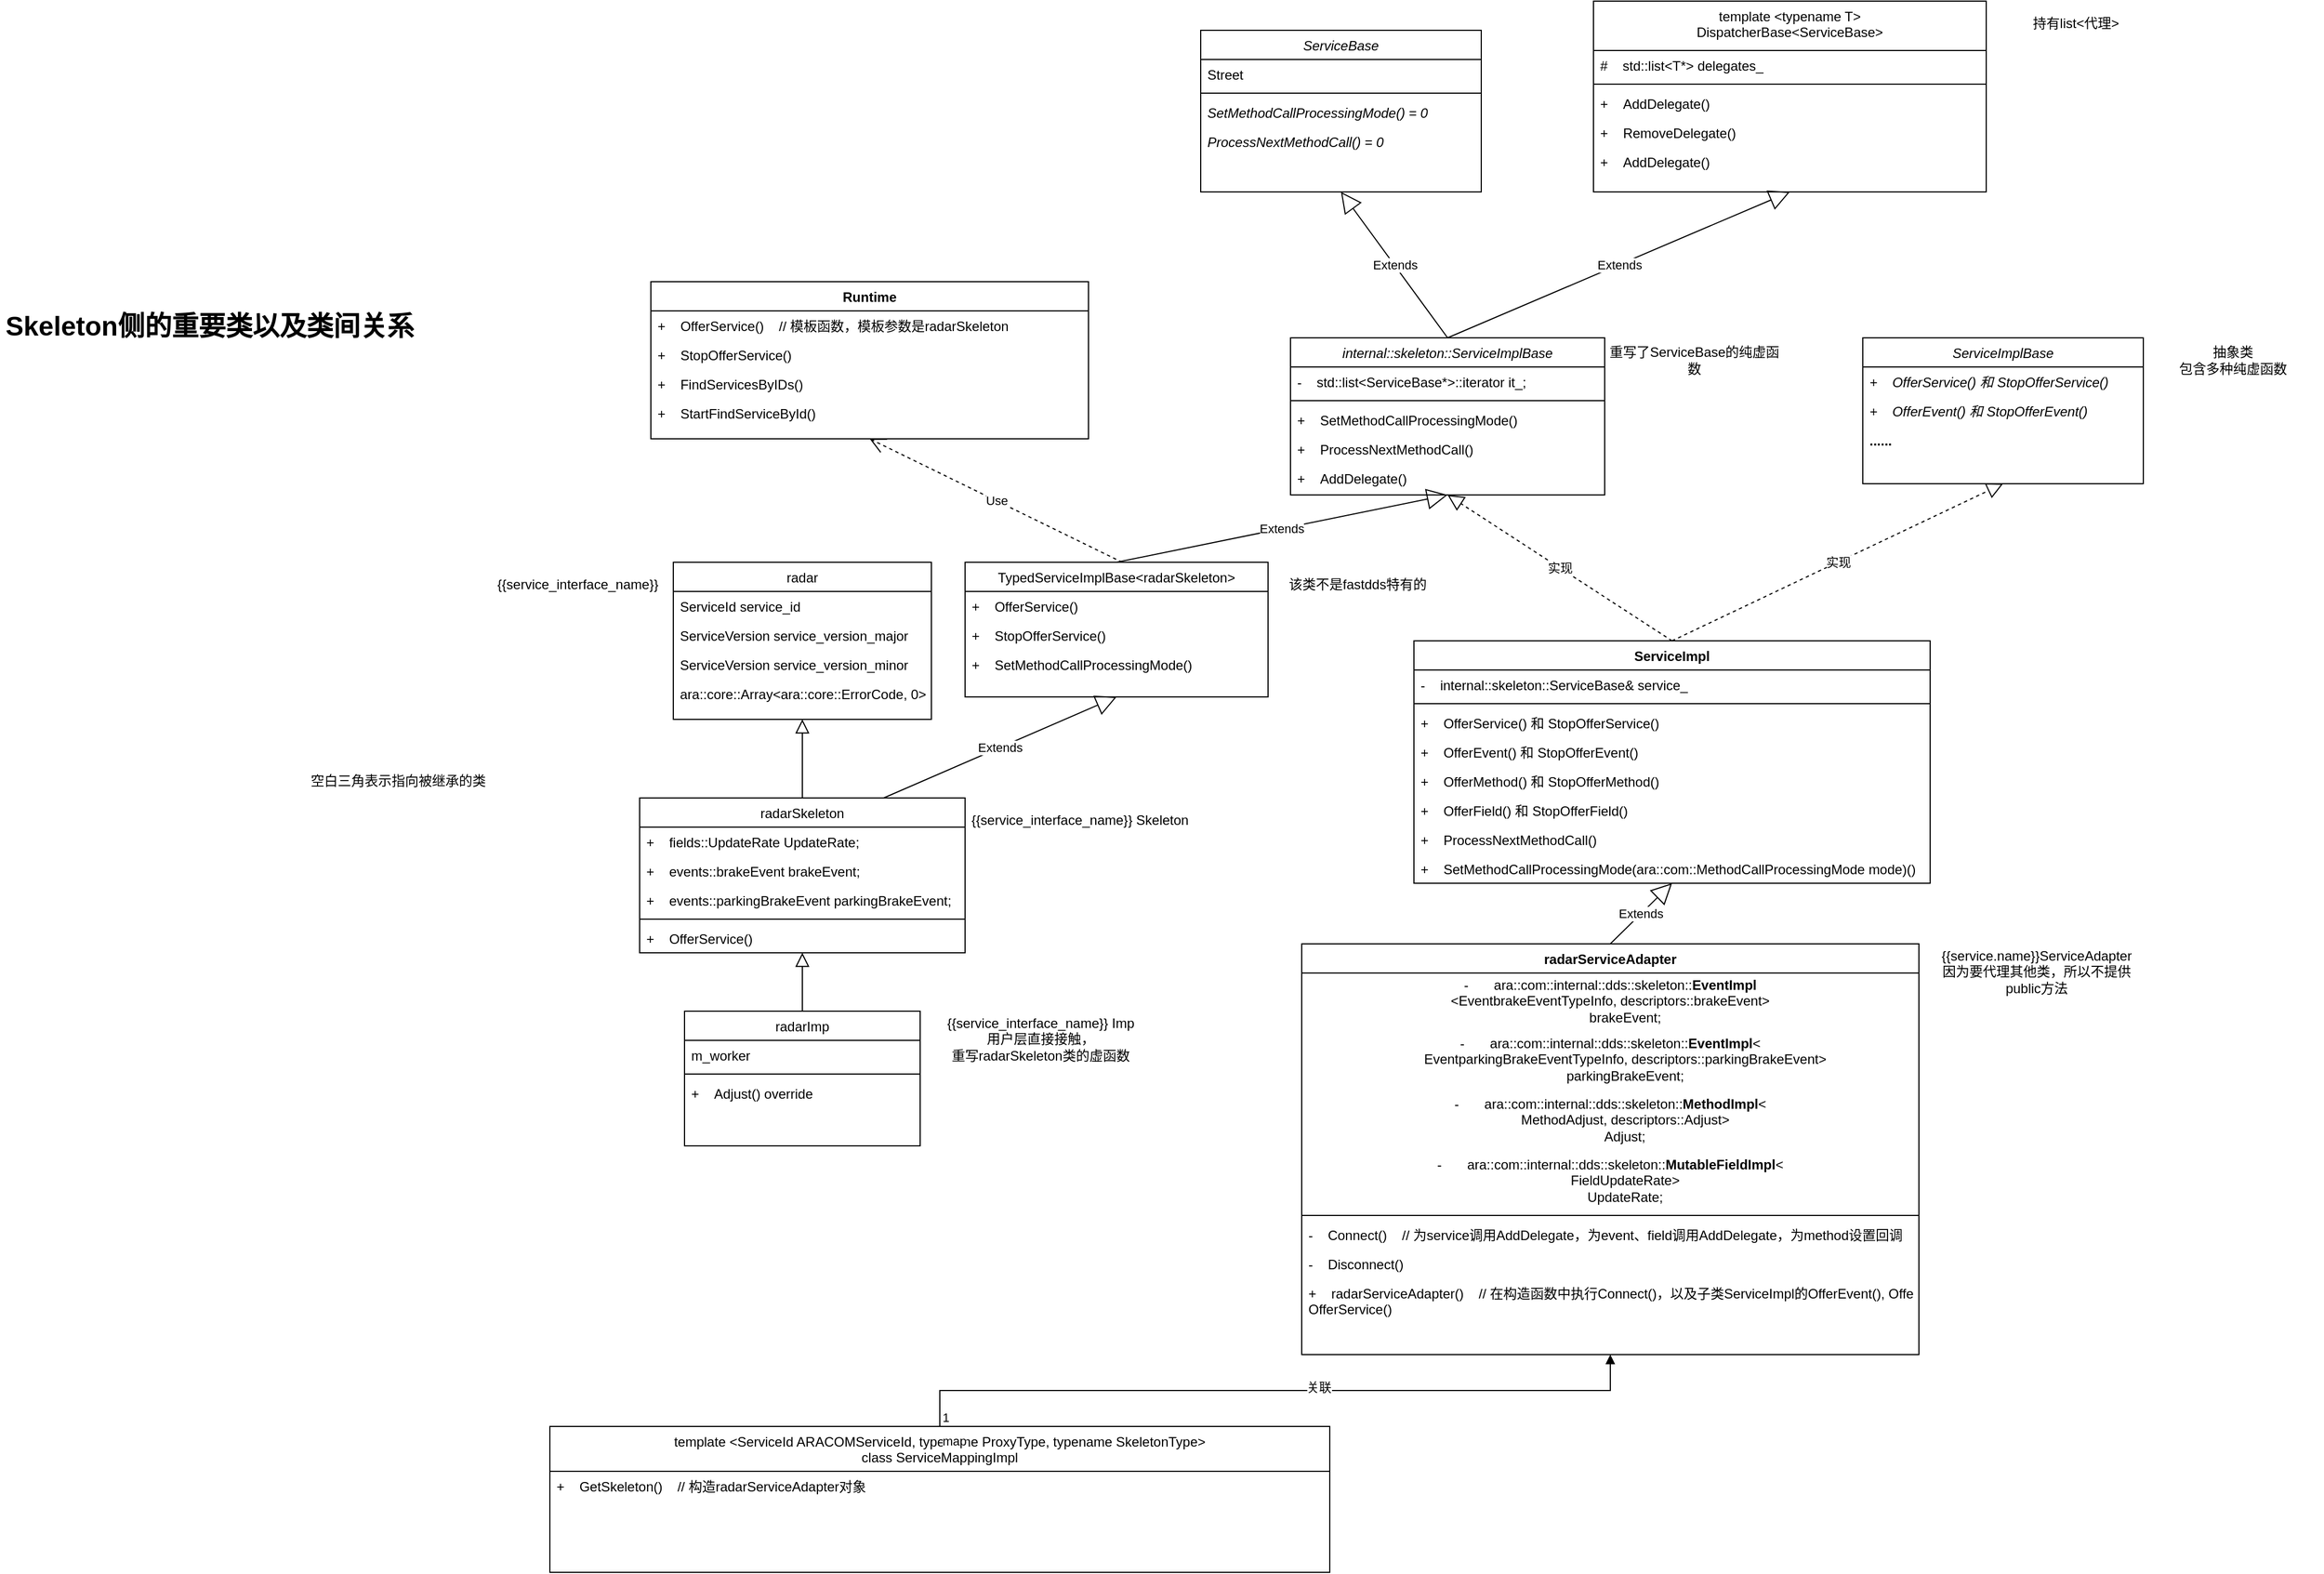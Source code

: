 <mxfile version="20.2.3" type="device" pages="2"><diagram id="C5RBs43oDa-KdzZeNtuy" name="skeleton"><mxGraphModel dx="1965" dy="1692" grid="1" gridSize="10" guides="1" tooltips="1" connect="1" arrows="1" fold="1" page="1" pageScale="1" pageWidth="827" pageHeight="1169" math="0" shadow="0"><root><mxCell id="WIyWlLk6GJQsqaUBKTNV-0"/><mxCell id="WIyWlLk6GJQsqaUBKTNV-1" parent="WIyWlLk6GJQsqaUBKTNV-0"/><mxCell id="zkfFHV4jXpPFQw0GAbJ--0" value="radar" style="swimlane;fontStyle=0;align=center;verticalAlign=top;childLayout=stackLayout;horizontal=1;startSize=26;horizontalStack=0;resizeParent=1;resizeLast=0;collapsible=1;marginBottom=0;rounded=0;shadow=0;strokeWidth=1;" parent="WIyWlLk6GJQsqaUBKTNV-1" vertex="1"><mxGeometry x="100" y="110" width="230" height="140" as="geometry"><mxRectangle x="220" y="120" width="160" height="26" as="alternateBounds"/></mxGeometry></mxCell><mxCell id="zkfFHV4jXpPFQw0GAbJ--1" value="ServiceId service_id" style="text;align=left;verticalAlign=top;spacingLeft=4;spacingRight=4;overflow=hidden;rotatable=0;points=[[0,0.5],[1,0.5]];portConstraint=eastwest;" parent="zkfFHV4jXpPFQw0GAbJ--0" vertex="1"><mxGeometry y="26" width="230" height="26" as="geometry"/></mxCell><mxCell id="zkfFHV4jXpPFQw0GAbJ--2" value="ServiceVersion service_version_major" style="text;align=left;verticalAlign=top;spacingLeft=4;spacingRight=4;overflow=hidden;rotatable=0;points=[[0,0.5],[1,0.5]];portConstraint=eastwest;rounded=0;shadow=0;html=0;" parent="zkfFHV4jXpPFQw0GAbJ--0" vertex="1"><mxGeometry y="52" width="230" height="26" as="geometry"/></mxCell><mxCell id="ZlPBcYmhS-PPCOt1KVwK-53" value="ServiceVersion service_version_minor" style="text;align=left;verticalAlign=top;spacingLeft=4;spacingRight=4;overflow=hidden;rotatable=0;points=[[0,0.5],[1,0.5]];portConstraint=eastwest;rounded=0;shadow=0;html=0;" vertex="1" parent="zkfFHV4jXpPFQw0GAbJ--0"><mxGeometry y="78" width="230" height="26" as="geometry"/></mxCell><mxCell id="zkfFHV4jXpPFQw0GAbJ--3" value="ara::core::Array&lt;ara::core::ErrorCode, 0&gt; Adjust_PossibleErrors" style="text;align=left;verticalAlign=top;spacingLeft=4;spacingRight=4;overflow=hidden;rotatable=0;points=[[0,0.5],[1,0.5]];portConstraint=eastwest;rounded=0;shadow=0;html=0;" parent="zkfFHV4jXpPFQw0GAbJ--0" vertex="1"><mxGeometry y="104" width="230" height="26" as="geometry"/></mxCell><mxCell id="zkfFHV4jXpPFQw0GAbJ--6" value="radarSkeleton" style="swimlane;fontStyle=0;align=center;verticalAlign=top;childLayout=stackLayout;horizontal=1;startSize=26;horizontalStack=0;resizeParent=1;resizeLast=0;collapsible=1;marginBottom=0;rounded=0;shadow=0;strokeWidth=1;" parent="WIyWlLk6GJQsqaUBKTNV-1" vertex="1"><mxGeometry x="70" y="320" width="290" height="138" as="geometry"><mxRectangle x="220" y="360" width="160" height="26" as="alternateBounds"/></mxGeometry></mxCell><mxCell id="zkfFHV4jXpPFQw0GAbJ--7" value="+    fields::UpdateRate UpdateRate;" style="text;align=left;verticalAlign=top;spacingLeft=4;spacingRight=4;overflow=hidden;rotatable=0;points=[[0,0.5],[1,0.5]];portConstraint=eastwest;" parent="zkfFHV4jXpPFQw0GAbJ--6" vertex="1"><mxGeometry y="26" width="290" height="26" as="geometry"/></mxCell><mxCell id="zkfFHV4jXpPFQw0GAbJ--8" value="+    events::brakeEvent brakeEvent;" style="text;align=left;verticalAlign=top;spacingLeft=4;spacingRight=4;overflow=hidden;rotatable=0;points=[[0,0.5],[1,0.5]];portConstraint=eastwest;rounded=0;shadow=0;html=0;" parent="zkfFHV4jXpPFQw0GAbJ--6" vertex="1"><mxGeometry y="52" width="290" height="26" as="geometry"/></mxCell><mxCell id="ZlPBcYmhS-PPCOt1KVwK-40" value="+    events::parkingBrakeEvent parkingBrakeEvent;" style="text;align=left;verticalAlign=top;spacingLeft=4;spacingRight=4;overflow=hidden;rotatable=0;points=[[0,0.5],[1,0.5]];portConstraint=eastwest;rounded=0;shadow=0;html=0;" vertex="1" parent="zkfFHV4jXpPFQw0GAbJ--6"><mxGeometry y="78" width="290" height="26" as="geometry"/></mxCell><mxCell id="zkfFHV4jXpPFQw0GAbJ--9" value="" style="line;html=1;strokeWidth=1;align=left;verticalAlign=middle;spacingTop=-1;spacingLeft=3;spacingRight=3;rotatable=0;labelPosition=right;points=[];portConstraint=eastwest;" parent="zkfFHV4jXpPFQw0GAbJ--6" vertex="1"><mxGeometry y="104" width="290" height="8" as="geometry"/></mxCell><mxCell id="zkfFHV4jXpPFQw0GAbJ--10" value="+    OfferService()" style="text;align=left;verticalAlign=top;spacingLeft=4;spacingRight=4;overflow=hidden;rotatable=0;points=[[0,0.5],[1,0.5]];portConstraint=eastwest;fontStyle=0" parent="zkfFHV4jXpPFQw0GAbJ--6" vertex="1"><mxGeometry y="112" width="290" height="26" as="geometry"/></mxCell><mxCell id="zkfFHV4jXpPFQw0GAbJ--12" value="" style="endArrow=block;endSize=10;endFill=0;shadow=0;strokeWidth=1;rounded=0;edgeStyle=elbowEdgeStyle;elbow=vertical;" parent="WIyWlLk6GJQsqaUBKTNV-1" source="zkfFHV4jXpPFQw0GAbJ--6" target="zkfFHV4jXpPFQw0GAbJ--0" edge="1"><mxGeometry width="160" relative="1" as="geometry"><mxPoint x="115" y="203" as="sourcePoint"/><mxPoint x="115" y="203" as="targetPoint"/></mxGeometry></mxCell><mxCell id="zkfFHV4jXpPFQw0GAbJ--13" value="TypedServiceImplBase&lt;radarSkeleton&gt;" style="swimlane;fontStyle=0;align=center;verticalAlign=top;childLayout=stackLayout;horizontal=1;startSize=26;horizontalStack=0;resizeParent=1;resizeLast=0;collapsible=1;marginBottom=0;rounded=0;shadow=0;strokeWidth=1;" parent="WIyWlLk6GJQsqaUBKTNV-1" vertex="1"><mxGeometry x="360" y="110" width="270" height="120" as="geometry"><mxRectangle x="450" y="120" width="280" height="20" as="alternateBounds"/></mxGeometry></mxCell><mxCell id="zkfFHV4jXpPFQw0GAbJ--14" value="+    OfferService()" style="text;align=left;verticalAlign=top;spacingLeft=4;spacingRight=4;overflow=hidden;rotatable=0;points=[[0,0.5],[1,0.5]];portConstraint=eastwest;" parent="zkfFHV4jXpPFQw0GAbJ--13" vertex="1"><mxGeometry y="26" width="270" height="26" as="geometry"/></mxCell><mxCell id="-EF4aUjmIZpgIKLLrwf9-31" value="+    StopOfferService()" style="text;align=left;verticalAlign=top;spacingLeft=4;spacingRight=4;overflow=hidden;rotatable=0;points=[[0,0.5],[1,0.5]];portConstraint=eastwest;" vertex="1" parent="zkfFHV4jXpPFQw0GAbJ--13"><mxGeometry y="52" width="270" height="26" as="geometry"/></mxCell><mxCell id="-EF4aUjmIZpgIKLLrwf9-34" value="+    SetMethodCallProcessingMode()" style="text;align=left;verticalAlign=top;spacingLeft=4;spacingRight=4;overflow=hidden;rotatable=0;points=[[0,0.5],[1,0.5]];portConstraint=eastwest;" vertex="1" parent="zkfFHV4jXpPFQw0GAbJ--13"><mxGeometry y="78" width="270" height="26" as="geometry"/></mxCell><mxCell id="ZlPBcYmhS-PPCOt1KVwK-0" value="radarServiceAdapter" style="swimlane;fontStyle=1;align=center;verticalAlign=top;childLayout=stackLayout;horizontal=1;startSize=26;horizontalStack=0;resizeParent=1;resizeLast=0;collapsible=1;marginBottom=0;rounded=0;shadow=0;strokeWidth=1;" vertex="1" parent="WIyWlLk6GJQsqaUBKTNV-1"><mxGeometry x="660" y="450" width="550" height="366" as="geometry"><mxRectangle x="550" y="140" width="160" height="26" as="alternateBounds"/></mxGeometry></mxCell><mxCell id="ZlPBcYmhS-PPCOt1KVwK-47" value="&lt;span style=&quot;text-align: left;&quot;&gt;-&lt;span style=&quot;white-space: pre;&quot;&gt;&#9;&lt;/span&gt;ara::com::internal::dds::skeleton::&lt;b&gt;EventImpl&lt;/b&gt;&lt;/span&gt;&lt;br style=&quot;padding: 0px; margin: 0px; text-align: left;&quot;&gt;&lt;span style=&quot;text-align: left;&quot;&gt;&amp;lt;EventbrakeEventTypeInfo, descriptors::brakeEvent&amp;gt;&lt;/span&gt;&lt;br style=&quot;padding: 0px; margin: 0px; text-align: left;&quot;&gt;&lt;span style=&quot;text-align: left;&quot;&gt;&amp;nbsp; &amp;nbsp; &amp;nbsp; &amp;nbsp; brakeEvent;&lt;/span&gt;" style="text;html=1;strokeColor=none;fillColor=none;align=center;verticalAlign=middle;whiteSpace=wrap;rounded=0;" vertex="1" parent="ZlPBcYmhS-PPCOt1KVwK-0"><mxGeometry y="26" width="550" height="50" as="geometry"/></mxCell><mxCell id="ZlPBcYmhS-PPCOt1KVwK-49" value="&lt;div&gt;-&lt;span style=&quot;white-space: pre;&quot;&gt;&#9;&lt;/span&gt;ara::com::internal::dds::skeleton::&lt;b&gt;EventImpl&lt;/b&gt;&amp;lt;&lt;/div&gt;&lt;div&gt;&amp;nbsp; &amp;nbsp; &amp;nbsp; &amp;nbsp; EventparkingBrakeEventTypeInfo,&amp;nbsp;&lt;span style=&quot;background-color: initial;&quot;&gt;descriptors::parkingBrakeEvent&amp;gt;&lt;/span&gt;&lt;/div&gt;&lt;div&gt;&amp;nbsp; &amp;nbsp; &amp;nbsp; &amp;nbsp; parkingBrakeEvent;&lt;/div&gt;" style="text;html=1;strokeColor=none;fillColor=none;align=center;verticalAlign=middle;whiteSpace=wrap;rounded=0;" vertex="1" parent="ZlPBcYmhS-PPCOt1KVwK-0"><mxGeometry y="76" width="550" height="54" as="geometry"/></mxCell><mxCell id="ZlPBcYmhS-PPCOt1KVwK-50" value="-&lt;span style=&quot;white-space: pre;&quot;&gt;&#9;&lt;/span&gt;ara::com::internal::dds::skeleton::&lt;b&gt;MethodImpl&lt;/b&gt;&amp;lt;&lt;br style=&quot;padding: 0px; margin: 0px;&quot;&gt;&amp;nbsp; &amp;nbsp; &amp;nbsp; &amp;nbsp; MethodAdjust, descriptors::Adjust&amp;gt;&lt;br style=&quot;padding: 0px; margin: 0px;&quot;&gt;&amp;nbsp; &amp;nbsp; &amp;nbsp; &amp;nbsp; Adjust;" style="text;html=1;strokeColor=none;fillColor=none;align=center;verticalAlign=middle;whiteSpace=wrap;rounded=0;" vertex="1" parent="ZlPBcYmhS-PPCOt1KVwK-0"><mxGeometry y="130" width="550" height="54" as="geometry"/></mxCell><mxCell id="ZlPBcYmhS-PPCOt1KVwK-46" value="&lt;span style=&quot;text-align: left;&quot;&gt;-&lt;span style=&quot;white-space: pre;&quot;&gt;&#9;&lt;/span&gt;ara::com::internal::dds::skeleton::&lt;b&gt;MutableFieldImpl&lt;/b&gt;&amp;lt;&lt;/span&gt;&lt;br style=&quot;padding: 0px; margin: 0px; text-align: left;&quot;&gt;&lt;span style=&quot;text-align: left;&quot;&gt;&amp;nbsp; &amp;nbsp; &amp;nbsp; &amp;nbsp; FieldUpdateRate&amp;gt;&lt;/span&gt;&lt;br style=&quot;padding: 0px; margin: 0px; text-align: left;&quot;&gt;&lt;span style=&quot;text-align: left;&quot;&gt;&amp;nbsp; &amp;nbsp; &amp;nbsp; &amp;nbsp; UpdateRate;&lt;/span&gt;" style="text;html=1;strokeColor=none;fillColor=none;align=center;verticalAlign=middle;whiteSpace=wrap;rounded=0;" vertex="1" parent="ZlPBcYmhS-PPCOt1KVwK-0"><mxGeometry y="184" width="550" height="54" as="geometry"/></mxCell><mxCell id="ZlPBcYmhS-PPCOt1KVwK-2" value="" style="line;html=1;strokeWidth=1;align=left;verticalAlign=middle;spacingTop=-1;spacingLeft=3;spacingRight=3;rotatable=0;labelPosition=right;points=[];portConstraint=eastwest;" vertex="1" parent="ZlPBcYmhS-PPCOt1KVwK-0"><mxGeometry y="238" width="550" height="8" as="geometry"/></mxCell><mxCell id="-EF4aUjmIZpgIKLLrwf9-43" value="-    Connect()    // 为service调用AddDelegate，为event、field调用AddDelegate，为method设置回调" style="text;align=left;verticalAlign=top;spacingLeft=4;spacingRight=4;overflow=hidden;rotatable=0;points=[[0,0.5],[1,0.5]];portConstraint=eastwest;" vertex="1" parent="ZlPBcYmhS-PPCOt1KVwK-0"><mxGeometry y="246" width="550" height="26" as="geometry"/></mxCell><mxCell id="-EF4aUjmIZpgIKLLrwf9-44" value="-    Disconnect()" style="text;align=left;verticalAlign=top;spacingLeft=4;spacingRight=4;overflow=hidden;rotatable=0;points=[[0,0.5],[1,0.5]];portConstraint=eastwest;" vertex="1" parent="ZlPBcYmhS-PPCOt1KVwK-0"><mxGeometry y="272" width="550" height="26" as="geometry"/></mxCell><mxCell id="ZlPBcYmhS-PPCOt1KVwK-3" value="+    radarServiceAdapter()    // 在构造函数中执行Connect()，以及子类ServiceImpl的OfferEvent(), OfferMethod(), OfferField(), &#10;OfferService()" style="text;align=left;verticalAlign=top;spacingLeft=4;spacingRight=4;overflow=hidden;rotatable=0;points=[[0,0.5],[1,0.5]];portConstraint=eastwest;" vertex="1" parent="ZlPBcYmhS-PPCOt1KVwK-0"><mxGeometry y="298" width="550" height="42" as="geometry"/></mxCell><mxCell id="ZlPBcYmhS-PPCOt1KVwK-4" value="internal::skeleton::ServiceImplBase" style="swimlane;fontStyle=2;align=center;verticalAlign=top;childLayout=stackLayout;horizontal=1;startSize=26;horizontalStack=0;resizeParent=1;resizeLast=0;collapsible=1;marginBottom=0;rounded=0;shadow=0;strokeWidth=1;" vertex="1" parent="WIyWlLk6GJQsqaUBKTNV-1"><mxGeometry x="650" y="-90" width="280" height="140" as="geometry"><mxRectangle x="690" y="20" width="260" height="30" as="alternateBounds"/></mxGeometry></mxCell><mxCell id="ZlPBcYmhS-PPCOt1KVwK-5" value="-    std::list&lt;ServiceBase*&gt;::iterator it_;" style="text;align=left;verticalAlign=top;spacingLeft=4;spacingRight=4;overflow=hidden;rotatable=0;points=[[0,0.5],[1,0.5]];portConstraint=eastwest;" vertex="1" parent="ZlPBcYmhS-PPCOt1KVwK-4"><mxGeometry y="26" width="280" height="26" as="geometry"/></mxCell><mxCell id="ZlPBcYmhS-PPCOt1KVwK-6" value="" style="line;html=1;strokeWidth=1;align=left;verticalAlign=middle;spacingTop=-1;spacingLeft=3;spacingRight=3;rotatable=0;labelPosition=right;points=[];portConstraint=eastwest;" vertex="1" parent="ZlPBcYmhS-PPCOt1KVwK-4"><mxGeometry y="52" width="280" height="8" as="geometry"/></mxCell><mxCell id="-EF4aUjmIZpgIKLLrwf9-21" value="+    SetMethodCallProcessingMode()" style="text;align=left;verticalAlign=top;spacingLeft=4;spacingRight=4;overflow=hidden;rotatable=0;points=[[0,0.5],[1,0.5]];portConstraint=eastwest;" vertex="1" parent="ZlPBcYmhS-PPCOt1KVwK-4"><mxGeometry y="60" width="280" height="26" as="geometry"/></mxCell><mxCell id="-EF4aUjmIZpgIKLLrwf9-22" value="+    ProcessNextMethodCall()" style="text;align=left;verticalAlign=top;spacingLeft=4;spacingRight=4;overflow=hidden;rotatable=0;points=[[0,0.5],[1,0.5]];portConstraint=eastwest;" vertex="1" parent="ZlPBcYmhS-PPCOt1KVwK-4"><mxGeometry y="86" width="280" height="26" as="geometry"/></mxCell><mxCell id="ZlPBcYmhS-PPCOt1KVwK-7" value="+    AddDelegate()" style="text;align=left;verticalAlign=top;spacingLeft=4;spacingRight=4;overflow=hidden;rotatable=0;points=[[0,0.5],[1,0.5]];portConstraint=eastwest;" vertex="1" parent="ZlPBcYmhS-PPCOt1KVwK-4"><mxGeometry y="112" width="280" height="26" as="geometry"/></mxCell><mxCell id="ZlPBcYmhS-PPCOt1KVwK-8" value="ServiceImpl" style="swimlane;fontStyle=1;align=center;verticalAlign=top;childLayout=stackLayout;horizontal=1;startSize=26;horizontalStack=0;resizeParent=1;resizeLast=0;collapsible=1;marginBottom=0;rounded=0;shadow=0;strokeWidth=1;" vertex="1" parent="WIyWlLk6GJQsqaUBKTNV-1"><mxGeometry x="760" y="180" width="460" height="216" as="geometry"><mxRectangle x="550" y="140" width="160" height="26" as="alternateBounds"/></mxGeometry></mxCell><mxCell id="ZlPBcYmhS-PPCOt1KVwK-9" value="-    internal::skeleton::ServiceBase&amp; service_" style="text;align=left;verticalAlign=top;spacingLeft=4;spacingRight=4;overflow=hidden;rotatable=0;points=[[0,0.5],[1,0.5]];portConstraint=eastwest;" vertex="1" parent="ZlPBcYmhS-PPCOt1KVwK-8"><mxGeometry y="26" width="460" height="26" as="geometry"/></mxCell><mxCell id="ZlPBcYmhS-PPCOt1KVwK-10" value="" style="line;html=1;strokeWidth=1;align=left;verticalAlign=middle;spacingTop=-1;spacingLeft=3;spacingRight=3;rotatable=0;labelPosition=right;points=[];portConstraint=eastwest;" vertex="1" parent="ZlPBcYmhS-PPCOt1KVwK-8"><mxGeometry y="52" width="460" height="8" as="geometry"/></mxCell><mxCell id="-EF4aUjmIZpgIKLLrwf9-11" value="+    OfferService() 和 StopOfferService()" style="text;align=left;verticalAlign=top;spacingLeft=4;spacingRight=4;overflow=hidden;rotatable=0;points=[[0,0.5],[1,0.5]];portConstraint=eastwest;" vertex="1" parent="ZlPBcYmhS-PPCOt1KVwK-8"><mxGeometry y="60" width="460" height="26" as="geometry"/></mxCell><mxCell id="ZlPBcYmhS-PPCOt1KVwK-11" value="+    OfferEvent() 和 StopOfferEvent()" style="text;align=left;verticalAlign=top;spacingLeft=4;spacingRight=4;overflow=hidden;rotatable=0;points=[[0,0.5],[1,0.5]];portConstraint=eastwest;" vertex="1" parent="ZlPBcYmhS-PPCOt1KVwK-8"><mxGeometry y="86" width="460" height="26" as="geometry"/></mxCell><mxCell id="-EF4aUjmIZpgIKLLrwf9-14" value="+    OfferMethod() 和 StopOfferMethod()" style="text;align=left;verticalAlign=top;spacingLeft=4;spacingRight=4;overflow=hidden;rotatable=0;points=[[0,0.5],[1,0.5]];portConstraint=eastwest;" vertex="1" parent="ZlPBcYmhS-PPCOt1KVwK-8"><mxGeometry y="112" width="460" height="26" as="geometry"/></mxCell><mxCell id="-EF4aUjmIZpgIKLLrwf9-12" value="+    OfferField() 和 StopOfferField()" style="text;align=left;verticalAlign=top;spacingLeft=4;spacingRight=4;overflow=hidden;rotatable=0;points=[[0,0.5],[1,0.5]];portConstraint=eastwest;" vertex="1" parent="ZlPBcYmhS-PPCOt1KVwK-8"><mxGeometry y="138" width="460" height="26" as="geometry"/></mxCell><mxCell id="-EF4aUjmIZpgIKLLrwf9-15" value="+    ProcessNextMethodCall()" style="text;align=left;verticalAlign=top;spacingLeft=4;spacingRight=4;overflow=hidden;rotatable=0;points=[[0,0.5],[1,0.5]];portConstraint=eastwest;" vertex="1" parent="ZlPBcYmhS-PPCOt1KVwK-8"><mxGeometry y="164" width="460" height="26" as="geometry"/></mxCell><mxCell id="-EF4aUjmIZpgIKLLrwf9-16" value="+    SetMethodCallProcessingMode(ara::com::MethodCallProcessingMode mode)()" style="text;align=left;verticalAlign=top;spacingLeft=4;spacingRight=4;overflow=hidden;rotatable=0;points=[[0,0.5],[1,0.5]];portConstraint=eastwest;" vertex="1" parent="ZlPBcYmhS-PPCOt1KVwK-8"><mxGeometry y="190" width="460" height="26" as="geometry"/></mxCell><mxCell id="ZlPBcYmhS-PPCOt1KVwK-12" value="template &lt;typename T&gt;&#10;DispatcherBase&lt;ServiceBase&gt;" style="swimlane;fontStyle=0;align=center;verticalAlign=top;childLayout=stackLayout;horizontal=1;startSize=44;horizontalStack=0;resizeParent=1;resizeLast=0;collapsible=1;marginBottom=0;rounded=0;shadow=0;strokeWidth=1;" vertex="1" parent="WIyWlLk6GJQsqaUBKTNV-1"><mxGeometry x="920" y="-390" width="350" height="170" as="geometry"><mxRectangle x="950" y="-394" width="300" height="30" as="alternateBounds"/></mxGeometry></mxCell><mxCell id="ZlPBcYmhS-PPCOt1KVwK-13" value="#    std::list&lt;T*&gt; delegates_" style="text;align=left;verticalAlign=top;spacingLeft=4;spacingRight=4;overflow=hidden;rotatable=0;points=[[0,0.5],[1,0.5]];portConstraint=eastwest;" vertex="1" parent="ZlPBcYmhS-PPCOt1KVwK-12"><mxGeometry y="44" width="350" height="26" as="geometry"/></mxCell><mxCell id="ZlPBcYmhS-PPCOt1KVwK-14" value="" style="line;html=1;strokeWidth=1;align=left;verticalAlign=middle;spacingTop=-1;spacingLeft=3;spacingRight=3;rotatable=0;labelPosition=right;points=[];portConstraint=eastwest;" vertex="1" parent="ZlPBcYmhS-PPCOt1KVwK-12"><mxGeometry y="70" width="350" height="8" as="geometry"/></mxCell><mxCell id="ZlPBcYmhS-PPCOt1KVwK-15" value="+    AddDelegate()" style="text;align=left;verticalAlign=top;spacingLeft=4;spacingRight=4;overflow=hidden;rotatable=0;points=[[0,0.5],[1,0.5]];portConstraint=eastwest;" vertex="1" parent="ZlPBcYmhS-PPCOt1KVwK-12"><mxGeometry y="78" width="350" height="26" as="geometry"/></mxCell><mxCell id="-EF4aUjmIZpgIKLLrwf9-38" value="+    RemoveDelegate()" style="text;align=left;verticalAlign=top;spacingLeft=4;spacingRight=4;overflow=hidden;rotatable=0;points=[[0,0.5],[1,0.5]];portConstraint=eastwest;" vertex="1" parent="ZlPBcYmhS-PPCOt1KVwK-12"><mxGeometry y="104" width="350" height="26" as="geometry"/></mxCell><mxCell id="-EF4aUjmIZpgIKLLrwf9-39" value="+    AddDelegate()" style="text;align=left;verticalAlign=top;spacingLeft=4;spacingRight=4;overflow=hidden;rotatable=0;points=[[0,0.5],[1,0.5]];portConstraint=eastwest;" vertex="1" parent="ZlPBcYmhS-PPCOt1KVwK-12"><mxGeometry y="130" width="350" height="26" as="geometry"/></mxCell><mxCell id="ZlPBcYmhS-PPCOt1KVwK-18" value="空白三角表示指向被继承的类" style="text;html=1;strokeColor=none;fillColor=none;align=center;verticalAlign=middle;whiteSpace=wrap;rounded=0;" vertex="1" parent="WIyWlLk6GJQsqaUBKTNV-1"><mxGeometry x="-230" y="280" width="170" height="50" as="geometry"/></mxCell><mxCell id="ZlPBcYmhS-PPCOt1KVwK-19" value="&lt;h1&gt;Skeleton侧的重要类以及类间关系&lt;/h1&gt;&lt;p&gt;&lt;br&gt;&lt;/p&gt;" style="text;html=1;strokeColor=none;fillColor=none;spacing=5;spacingTop=-20;whiteSpace=wrap;overflow=hidden;rounded=0;" vertex="1" parent="WIyWlLk6GJQsqaUBKTNV-1"><mxGeometry x="-500" y="-120" width="390" height="120" as="geometry"/></mxCell><mxCell id="ZlPBcYmhS-PPCOt1KVwK-20" value="Extends" style="endArrow=block;endSize=16;endFill=0;html=1;rounded=0;exitX=0.75;exitY=0;exitDx=0;exitDy=0;entryX=0.5;entryY=1;entryDx=0;entryDy=0;" edge="1" parent="WIyWlLk6GJQsqaUBKTNV-1" source="zkfFHV4jXpPFQw0GAbJ--6" target="zkfFHV4jXpPFQw0GAbJ--13"><mxGeometry width="160" relative="1" as="geometry"><mxPoint x="370" y="290" as="sourcePoint"/><mxPoint x="390" y="290" as="targetPoint"/></mxGeometry></mxCell><mxCell id="ZlPBcYmhS-PPCOt1KVwK-21" value="Extends" style="endArrow=block;endSize=16;endFill=0;html=1;rounded=0;entryX=0.5;entryY=1;entryDx=0;entryDy=0;exitX=0.5;exitY=0;exitDx=0;exitDy=0;" edge="1" parent="WIyWlLk6GJQsqaUBKTNV-1" source="zkfFHV4jXpPFQw0GAbJ--13" target="ZlPBcYmhS-PPCOt1KVwK-4"><mxGeometry width="160" relative="1" as="geometry"><mxPoint x="560" y="80" as="sourcePoint"/><mxPoint x="835" y="-30" as="targetPoint"/></mxGeometry></mxCell><mxCell id="ZlPBcYmhS-PPCOt1KVwK-22" value="Extends" style="endArrow=block;endSize=16;endFill=0;html=1;rounded=0;entryX=0.5;entryY=1;entryDx=0;entryDy=0;exitX=0.5;exitY=0;exitDx=0;exitDy=0;" edge="1" parent="WIyWlLk6GJQsqaUBKTNV-1" source="ZlPBcYmhS-PPCOt1KVwK-4" target="ZlPBcYmhS-PPCOt1KVwK-12"><mxGeometry width="160" relative="1" as="geometry"><mxPoint x="790" as="sourcePoint"/><mxPoint x="1025" y="-70" as="targetPoint"/></mxGeometry></mxCell><mxCell id="ZlPBcYmhS-PPCOt1KVwK-23" value="radarImp" style="swimlane;fontStyle=0;align=center;verticalAlign=top;childLayout=stackLayout;horizontal=1;startSize=26;horizontalStack=0;resizeParent=1;resizeLast=0;collapsible=1;marginBottom=0;rounded=0;shadow=0;strokeWidth=1;" vertex="1" parent="WIyWlLk6GJQsqaUBKTNV-1"><mxGeometry x="110" y="510" width="210" height="120" as="geometry"><mxRectangle x="550" y="140" width="160" height="26" as="alternateBounds"/></mxGeometry></mxCell><mxCell id="ZlPBcYmhS-PPCOt1KVwK-24" value="m_worker" style="text;align=left;verticalAlign=top;spacingLeft=4;spacingRight=4;overflow=hidden;rotatable=0;points=[[0,0.5],[1,0.5]];portConstraint=eastwest;" vertex="1" parent="ZlPBcYmhS-PPCOt1KVwK-23"><mxGeometry y="26" width="210" height="26" as="geometry"/></mxCell><mxCell id="ZlPBcYmhS-PPCOt1KVwK-25" value="" style="line;html=1;strokeWidth=1;align=left;verticalAlign=middle;spacingTop=-1;spacingLeft=3;spacingRight=3;rotatable=0;labelPosition=right;points=[];portConstraint=eastwest;" vertex="1" parent="ZlPBcYmhS-PPCOt1KVwK-23"><mxGeometry y="52" width="210" height="8" as="geometry"/></mxCell><mxCell id="ZlPBcYmhS-PPCOt1KVwK-26" value="+    Adjust() override" style="text;align=left;verticalAlign=top;spacingLeft=4;spacingRight=4;overflow=hidden;rotatable=0;points=[[0,0.5],[1,0.5]];portConstraint=eastwest;" vertex="1" parent="ZlPBcYmhS-PPCOt1KVwK-23"><mxGeometry y="60" width="210" height="26" as="geometry"/></mxCell><mxCell id="ZlPBcYmhS-PPCOt1KVwK-27" value="ServiceBase" style="swimlane;fontStyle=2;align=center;verticalAlign=top;childLayout=stackLayout;horizontal=1;startSize=26;horizontalStack=0;resizeParent=1;resizeLast=0;collapsible=1;marginBottom=0;rounded=0;shadow=0;strokeWidth=1;" vertex="1" parent="WIyWlLk6GJQsqaUBKTNV-1"><mxGeometry x="570" y="-364" width="250" height="144" as="geometry"><mxRectangle x="640" y="-364" width="160" height="26" as="alternateBounds"/></mxGeometry></mxCell><mxCell id="ZlPBcYmhS-PPCOt1KVwK-28" value="Street" style="text;align=left;verticalAlign=top;spacingLeft=4;spacingRight=4;overflow=hidden;rotatable=0;points=[[0,0.5],[1,0.5]];portConstraint=eastwest;" vertex="1" parent="ZlPBcYmhS-PPCOt1KVwK-27"><mxGeometry y="26" width="250" height="26" as="geometry"/></mxCell><mxCell id="ZlPBcYmhS-PPCOt1KVwK-29" value="" style="line;html=1;strokeWidth=1;align=left;verticalAlign=middle;spacingTop=-1;spacingLeft=3;spacingRight=3;rotatable=0;labelPosition=right;points=[];portConstraint=eastwest;" vertex="1" parent="ZlPBcYmhS-PPCOt1KVwK-27"><mxGeometry y="52" width="250" height="8" as="geometry"/></mxCell><mxCell id="-EF4aUjmIZpgIKLLrwf9-24" value="SetMethodCallProcessingMode() = 0" style="text;align=left;verticalAlign=top;spacingLeft=4;spacingRight=4;overflow=hidden;rotatable=0;points=[[0,0.5],[1,0.5]];portConstraint=eastwest;fontStyle=2" vertex="1" parent="ZlPBcYmhS-PPCOt1KVwK-27"><mxGeometry y="60" width="250" height="26" as="geometry"/></mxCell><mxCell id="ZlPBcYmhS-PPCOt1KVwK-30" value="ProcessNextMethodCall() = 0" style="text;align=left;verticalAlign=top;spacingLeft=4;spacingRight=4;overflow=hidden;rotatable=0;points=[[0,0.5],[1,0.5]];portConstraint=eastwest;fontStyle=2" vertex="1" parent="ZlPBcYmhS-PPCOt1KVwK-27"><mxGeometry y="86" width="250" height="26" as="geometry"/></mxCell><mxCell id="ZlPBcYmhS-PPCOt1KVwK-31" value="Extends" style="endArrow=block;endSize=16;endFill=0;html=1;rounded=0;entryX=0.5;entryY=1;entryDx=0;entryDy=0;exitX=0.5;exitY=0;exitDx=0;exitDy=0;" edge="1" parent="WIyWlLk6GJQsqaUBKTNV-1" source="ZlPBcYmhS-PPCOt1KVwK-4" target="ZlPBcYmhS-PPCOt1KVwK-27"><mxGeometry width="160" relative="1" as="geometry"><mxPoint x="830" y="30" as="sourcePoint"/><mxPoint x="1080" y="-160.0" as="targetPoint"/></mxGeometry></mxCell><mxCell id="ZlPBcYmhS-PPCOt1KVwK-33" value="" style="endArrow=block;endSize=10;endFill=0;shadow=0;strokeWidth=1;rounded=0;edgeStyle=elbowEdgeStyle;elbow=vertical;exitX=0.5;exitY=0;exitDx=0;exitDy=0;entryX=0.5;entryY=1;entryDx=0;entryDy=0;" edge="1" parent="WIyWlLk6GJQsqaUBKTNV-1" source="ZlPBcYmhS-PPCOt1KVwK-23" target="zkfFHV4jXpPFQw0GAbJ--6"><mxGeometry width="160" relative="1" as="geometry"><mxPoint x="214.41" y="490" as="sourcePoint"/><mxPoint x="145" y="420" as="targetPoint"/><Array as="points"/></mxGeometry></mxCell><mxCell id="ZlPBcYmhS-PPCOt1KVwK-34" value="Extends" style="endArrow=block;endSize=16;endFill=0;html=1;rounded=0;entryX=0.5;entryY=1;entryDx=0;entryDy=0;exitX=0.5;exitY=0;exitDx=0;exitDy=0;" edge="1" parent="WIyWlLk6GJQsqaUBKTNV-1" source="ZlPBcYmhS-PPCOt1KVwK-0" target="ZlPBcYmhS-PPCOt1KVwK-8"><mxGeometry width="160" relative="1" as="geometry"><mxPoint x="865" y="514" as="sourcePoint"/><mxPoint x="835" y="354" as="targetPoint"/></mxGeometry></mxCell><mxCell id="ZlPBcYmhS-PPCOt1KVwK-35" value="ServiceImplBase" style="swimlane;fontStyle=2;align=center;verticalAlign=top;childLayout=stackLayout;horizontal=1;startSize=26;horizontalStack=0;resizeParent=1;resizeLast=0;collapsible=1;marginBottom=0;rounded=0;shadow=0;strokeWidth=1;" vertex="1" parent="WIyWlLk6GJQsqaUBKTNV-1"><mxGeometry x="1160" y="-90" width="250" height="130" as="geometry"><mxRectangle x="550" y="140" width="160" height="26" as="alternateBounds"/></mxGeometry></mxCell><mxCell id="ZlPBcYmhS-PPCOt1KVwK-36" value="+    OfferService() 和 StopOfferService()" style="text;align=left;verticalAlign=top;spacingLeft=4;spacingRight=4;overflow=hidden;rotatable=0;points=[[0,0.5],[1,0.5]];portConstraint=eastwest;fontStyle=2" vertex="1" parent="ZlPBcYmhS-PPCOt1KVwK-35"><mxGeometry y="26" width="250" height="26" as="geometry"/></mxCell><mxCell id="-EF4aUjmIZpgIKLLrwf9-35" value="+    OfferEvent() 和 StopOfferEvent()" style="text;align=left;verticalAlign=top;spacingLeft=4;spacingRight=4;overflow=hidden;rotatable=0;points=[[0,0.5],[1,0.5]];portConstraint=eastwest;fontStyle=2" vertex="1" parent="ZlPBcYmhS-PPCOt1KVwK-35"><mxGeometry y="52" width="250" height="26" as="geometry"/></mxCell><mxCell id="-EF4aUjmIZpgIKLLrwf9-46" value="......" style="text;align=left;verticalAlign=top;spacingLeft=4;spacingRight=4;overflow=hidden;rotatable=0;points=[[0,0.5],[1,0.5]];portConstraint=eastwest;fontStyle=1" vertex="1" parent="ZlPBcYmhS-PPCOt1KVwK-35"><mxGeometry y="78" width="250" height="26" as="geometry"/></mxCell><mxCell id="ZlPBcYmhS-PPCOt1KVwK-41" value="{{service.name}}ServiceAdapter&lt;br&gt;因为要代理其他类，所以不提供&lt;br&gt;public方法" style="text;html=1;strokeColor=none;fillColor=none;align=center;verticalAlign=middle;whiteSpace=wrap;rounded=0;" vertex="1" parent="WIyWlLk6GJQsqaUBKTNV-1"><mxGeometry x="1210" y="450" width="210" height="50" as="geometry"/></mxCell><mxCell id="ZlPBcYmhS-PPCOt1KVwK-54" value="template &lt;ServiceId ARACOMServiceId, typename ProxyType, typename SkeletonType&gt;&#10;class ServiceMappingImpl" style="swimlane;fontStyle=0;align=center;verticalAlign=top;childLayout=stackLayout;horizontal=1;startSize=40;horizontalStack=0;resizeParent=1;resizeLast=0;collapsible=1;marginBottom=0;rounded=0;shadow=0;strokeWidth=1;" vertex="1" parent="WIyWlLk6GJQsqaUBKTNV-1"><mxGeometry x="-10" y="880" width="695" height="130" as="geometry"><mxRectangle x="550" y="140" width="160" height="26" as="alternateBounds"/></mxGeometry></mxCell><mxCell id="ZlPBcYmhS-PPCOt1KVwK-57" value="+    GetSkeleton()    // 构造radarServiceAdapter对象" style="text;align=left;verticalAlign=top;spacingLeft=4;spacingRight=4;overflow=hidden;rotatable=0;points=[[0,0.5],[1,0.5]];portConstraint=eastwest;fontStyle=0" vertex="1" parent="ZlPBcYmhS-PPCOt1KVwK-54"><mxGeometry y="40" width="695" height="26" as="geometry"/></mxCell><mxCell id="-EF4aUjmIZpgIKLLrwf9-1" value="{{service_interface_name}} Imp&lt;br&gt;用户层直接接触，&lt;br&gt;重写radarSkeleton类的虚函数" style="text;html=1;strokeColor=none;fillColor=none;align=center;verticalAlign=middle;whiteSpace=wrap;rounded=0;" vertex="1" parent="WIyWlLk6GJQsqaUBKTNV-1"><mxGeometry x="320" y="510" width="215" height="50" as="geometry"/></mxCell><mxCell id="-EF4aUjmIZpgIKLLrwf9-8" value="map" style="endArrow=block;endFill=1;html=1;edgeStyle=orthogonalEdgeStyle;align=left;verticalAlign=top;rounded=0;exitX=0.5;exitY=0;exitDx=0;exitDy=0;entryX=0.5;entryY=1;entryDx=0;entryDy=0;" edge="1" parent="WIyWlLk6GJQsqaUBKTNV-1" source="ZlPBcYmhS-PPCOt1KVwK-54" target="ZlPBcYmhS-PPCOt1KVwK-0"><mxGeometry x="-1" relative="1" as="geometry"><mxPoint x="470" y="620" as="sourcePoint"/><mxPoint x="630" y="620" as="targetPoint"/></mxGeometry></mxCell><mxCell id="-EF4aUjmIZpgIKLLrwf9-9" value="1" style="edgeLabel;resizable=0;html=1;align=left;verticalAlign=bottom;" connectable="0" vertex="1" parent="-EF4aUjmIZpgIKLLrwf9-8"><mxGeometry x="-1" relative="1" as="geometry"/></mxCell><mxCell id="-EF4aUjmIZpgIKLLrwf9-36" value="关联" style="edgeLabel;html=1;align=center;verticalAlign=middle;resizable=0;points=[];" vertex="1" connectable="0" parent="-EF4aUjmIZpgIKLLrwf9-8"><mxGeometry x="0.116" y="3" relative="1" as="geometry"><mxPoint as="offset"/></mxGeometry></mxCell><mxCell id="-EF4aUjmIZpgIKLLrwf9-17" value="抽象类&lt;br&gt;包含多种纯虚函数" style="text;html=1;strokeColor=none;fillColor=none;align=center;verticalAlign=middle;whiteSpace=wrap;rounded=0;" vertex="1" parent="WIyWlLk6GJQsqaUBKTNV-1"><mxGeometry x="1410" y="-90" width="160" height="40" as="geometry"/></mxCell><mxCell id="-EF4aUjmIZpgIKLLrwf9-18" value="实现" style="endArrow=block;dashed=1;endFill=0;endSize=12;html=1;rounded=0;exitX=0.5;exitY=0;exitDx=0;exitDy=0;entryX=0.5;entryY=1;entryDx=0;entryDy=0;" edge="1" parent="WIyWlLk6GJQsqaUBKTNV-1" source="ZlPBcYmhS-PPCOt1KVwK-8" target="ZlPBcYmhS-PPCOt1KVwK-4"><mxGeometry width="160" relative="1" as="geometry"><mxPoint x="880" y="110" as="sourcePoint"/><mxPoint x="1040" y="110" as="targetPoint"/></mxGeometry></mxCell><mxCell id="-EF4aUjmIZpgIKLLrwf9-20" value="重写了ServiceBase的纯虚函数" style="text;html=1;strokeColor=none;fillColor=none;align=center;verticalAlign=middle;whiteSpace=wrap;rounded=0;" vertex="1" parent="WIyWlLk6GJQsqaUBKTNV-1"><mxGeometry x="930" y="-90" width="160" height="40" as="geometry"/></mxCell><mxCell id="-EF4aUjmIZpgIKLLrwf9-40" value="持有list&amp;lt;代理&amp;gt;" style="text;html=1;strokeColor=none;fillColor=none;align=center;verticalAlign=middle;whiteSpace=wrap;rounded=0;" vertex="1" parent="WIyWlLk6GJQsqaUBKTNV-1"><mxGeometry x="1270" y="-390" width="160" height="40" as="geometry"/></mxCell><mxCell id="-EF4aUjmIZpgIKLLrwf9-41" value="{{service_interface_name}} Skeleton" style="text;html=1;strokeColor=none;fillColor=none;align=center;verticalAlign=middle;whiteSpace=wrap;rounded=0;" vertex="1" parent="WIyWlLk6GJQsqaUBKTNV-1"><mxGeometry x="360" y="320" width="205" height="40" as="geometry"/></mxCell><mxCell id="-EF4aUjmIZpgIKLLrwf9-42" value="{{service_interface_name}}" style="text;html=1;strokeColor=none;fillColor=none;align=center;verticalAlign=middle;whiteSpace=wrap;rounded=0;" vertex="1" parent="WIyWlLk6GJQsqaUBKTNV-1"><mxGeometry x="-70" y="110" width="170" height="40" as="geometry"/></mxCell><mxCell id="-EF4aUjmIZpgIKLLrwf9-45" value="实现" style="endArrow=block;dashed=1;endFill=0;endSize=12;html=1;rounded=0;exitX=0.5;exitY=0;exitDx=0;exitDy=0;entryX=0.5;entryY=1;entryDx=0;entryDy=0;" edge="1" parent="WIyWlLk6GJQsqaUBKTNV-1" source="ZlPBcYmhS-PPCOt1KVwK-8" target="ZlPBcYmhS-PPCOt1KVwK-35"><mxGeometry width="160" relative="1" as="geometry"><mxPoint x="1180" y="120" as="sourcePoint"/><mxPoint x="1040" y="-10" as="targetPoint"/></mxGeometry></mxCell><mxCell id="-EF4aUjmIZpgIKLLrwf9-47" value="该类不是fastdds特有的" style="text;html=1;strokeColor=none;fillColor=none;align=center;verticalAlign=middle;whiteSpace=wrap;rounded=0;" vertex="1" parent="WIyWlLk6GJQsqaUBKTNV-1"><mxGeometry x="630" y="110" width="160" height="40" as="geometry"/></mxCell><mxCell id="-EF4aUjmIZpgIKLLrwf9-49" value="Runtime" style="swimlane;fontStyle=1;align=center;verticalAlign=top;childLayout=stackLayout;horizontal=1;startSize=26;horizontalStack=0;resizeParent=1;resizeLast=0;collapsible=1;marginBottom=0;rounded=0;shadow=0;strokeWidth=1;" vertex="1" parent="WIyWlLk6GJQsqaUBKTNV-1"><mxGeometry x="80" y="-140" width="390" height="140" as="geometry"><mxRectangle x="220" y="120" width="160" height="26" as="alternateBounds"/></mxGeometry></mxCell><mxCell id="-EF4aUjmIZpgIKLLrwf9-50" value="+    OfferService()    // 模板函数，模板参数是radarSkeleton" style="text;align=left;verticalAlign=top;spacingLeft=4;spacingRight=4;overflow=hidden;rotatable=0;points=[[0,0.5],[1,0.5]];portConstraint=eastwest;" vertex="1" parent="-EF4aUjmIZpgIKLLrwf9-49"><mxGeometry y="26" width="390" height="26" as="geometry"/></mxCell><mxCell id="-EF4aUjmIZpgIKLLrwf9-51" value="+    StopOfferService()" style="text;align=left;verticalAlign=top;spacingLeft=4;spacingRight=4;overflow=hidden;rotatable=0;points=[[0,0.5],[1,0.5]];portConstraint=eastwest;rounded=0;shadow=0;html=0;" vertex="1" parent="-EF4aUjmIZpgIKLLrwf9-49"><mxGeometry y="52" width="390" height="26" as="geometry"/></mxCell><mxCell id="-EF4aUjmIZpgIKLLrwf9-52" value="+    FindServicesByIDs()" style="text;align=left;verticalAlign=top;spacingLeft=4;spacingRight=4;overflow=hidden;rotatable=0;points=[[0,0.5],[1,0.5]];portConstraint=eastwest;rounded=0;shadow=0;html=0;" vertex="1" parent="-EF4aUjmIZpgIKLLrwf9-49"><mxGeometry y="78" width="390" height="26" as="geometry"/></mxCell><mxCell id="-EF4aUjmIZpgIKLLrwf9-53" value="+    StartFindServiceById()" style="text;align=left;verticalAlign=top;spacingLeft=4;spacingRight=4;overflow=hidden;rotatable=0;points=[[0,0.5],[1,0.5]];portConstraint=eastwest;rounded=0;shadow=0;html=0;" vertex="1" parent="-EF4aUjmIZpgIKLLrwf9-49"><mxGeometry y="104" width="390" height="26" as="geometry"/></mxCell><mxCell id="-EF4aUjmIZpgIKLLrwf9-54" value="Use" style="endArrow=open;endSize=12;dashed=1;html=1;rounded=0;entryX=0.5;entryY=1;entryDx=0;entryDy=0;" edge="1" parent="WIyWlLk6GJQsqaUBKTNV-1" target="-EF4aUjmIZpgIKLLrwf9-49"><mxGeometry width="160" relative="1" as="geometry"><mxPoint x="500" y="110" as="sourcePoint"/><mxPoint x="507.5" y="10" as="targetPoint"/></mxGeometry></mxCell></root></mxGraphModel></diagram><diagram id="GUsFOu1ASRHMfv6vqrYd" name="proxy"><mxGraphModel dx="1081" dy="497" grid="1" gridSize="10" guides="1" tooltips="1" connect="1" arrows="1" fold="1" page="1" pageScale="1" pageWidth="827" pageHeight="1169" math="0" shadow="0"><root><mxCell id="0"/><mxCell id="1" parent="0"/></root></mxGraphModel></diagram></mxfile>